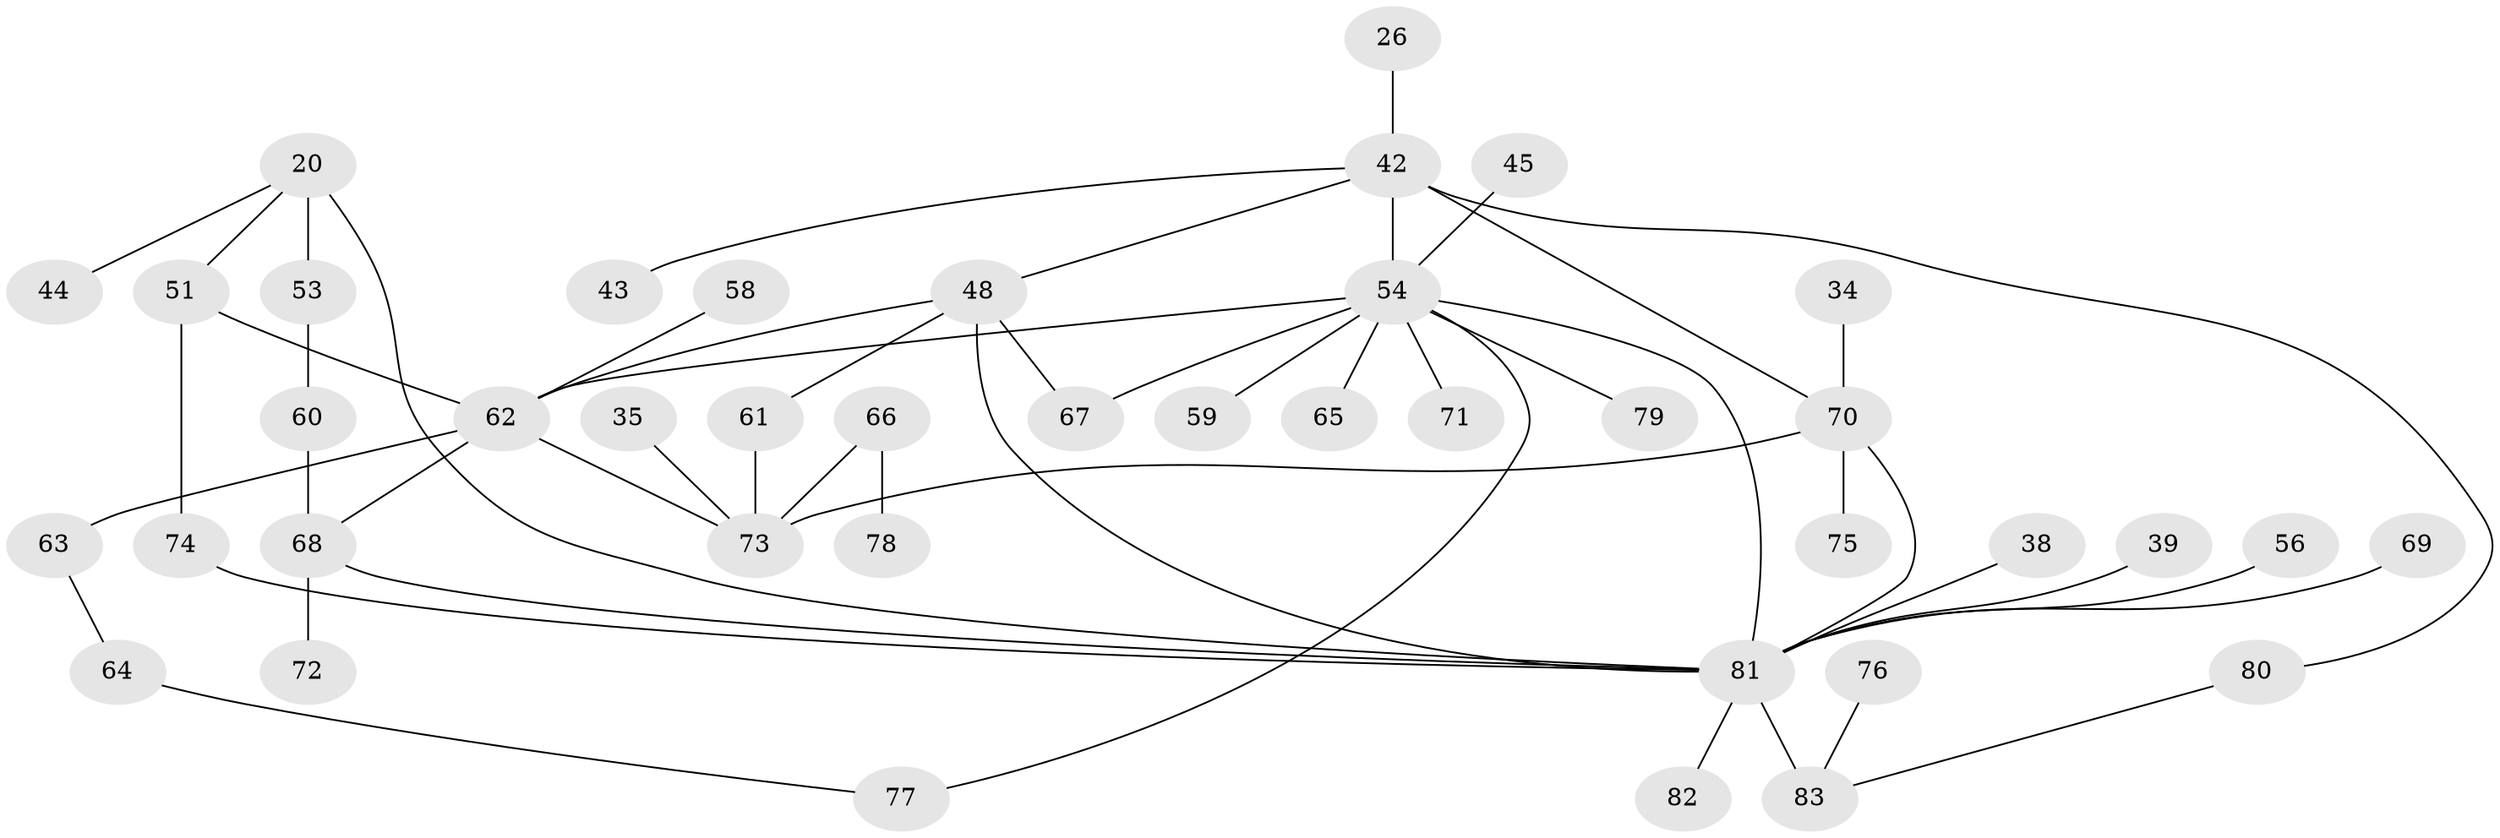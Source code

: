 // original degree distribution, {3: 0.1927710843373494, 5: 0.07228915662650602, 7: 0.012048192771084338, 8: 0.012048192771084338, 2: 0.3253012048192771, 6: 0.012048192771084338, 9: 0.012048192771084338, 1: 0.3132530120481928, 4: 0.04819277108433735}
// Generated by graph-tools (version 1.1) at 2025/41/03/09/25 04:41:30]
// undirected, 41 vertices, 52 edges
graph export_dot {
graph [start="1"]
  node [color=gray90,style=filled];
  20 [super="+3+14"];
  26;
  34;
  35;
  38;
  39;
  42 [super="+24+22"];
  43;
  44;
  45;
  48 [super="+15+31+28+21"];
  51 [super="+47+19"];
  53 [super="+12"];
  54 [super="+17+30+36"];
  56;
  58;
  59;
  60;
  61;
  62 [super="+41"];
  63;
  64;
  65;
  66;
  67;
  68 [super="+40"];
  69;
  70 [super="+7+55+25"];
  71;
  72;
  73 [super="+18+49+46"];
  74;
  75;
  76;
  77;
  78;
  79;
  80 [super="+57"];
  81 [super="+6+2+16"];
  82;
  83 [super="+50"];
  20 -- 44;
  20 -- 81 [weight=2];
  20 -- 51;
  20 -- 53;
  26 -- 42;
  34 -- 70;
  35 -- 73;
  38 -- 81;
  39 -- 81;
  42 -- 43;
  42 -- 54 [weight=2];
  42 -- 48;
  42 -- 80;
  42 -- 70;
  45 -- 54;
  48 -- 81 [weight=2];
  48 -- 67;
  48 -- 61;
  48 -- 62 [weight=2];
  51 -- 74;
  51 -- 62;
  53 -- 60;
  54 -- 81 [weight=2];
  54 -- 71;
  54 -- 79;
  54 -- 65;
  54 -- 67;
  54 -- 59;
  54 -- 77;
  54 -- 62 [weight=2];
  56 -- 81;
  58 -- 62;
  60 -- 68;
  61 -- 73;
  62 -- 63;
  62 -- 68;
  62 -- 73;
  63 -- 64;
  64 -- 77;
  66 -- 78;
  66 -- 73;
  68 -- 81;
  68 -- 72;
  69 -- 81;
  70 -- 81;
  70 -- 75;
  70 -- 73;
  74 -- 81;
  76 -- 83;
  80 -- 83;
  81 -- 83 [weight=3];
  81 -- 82;
}
